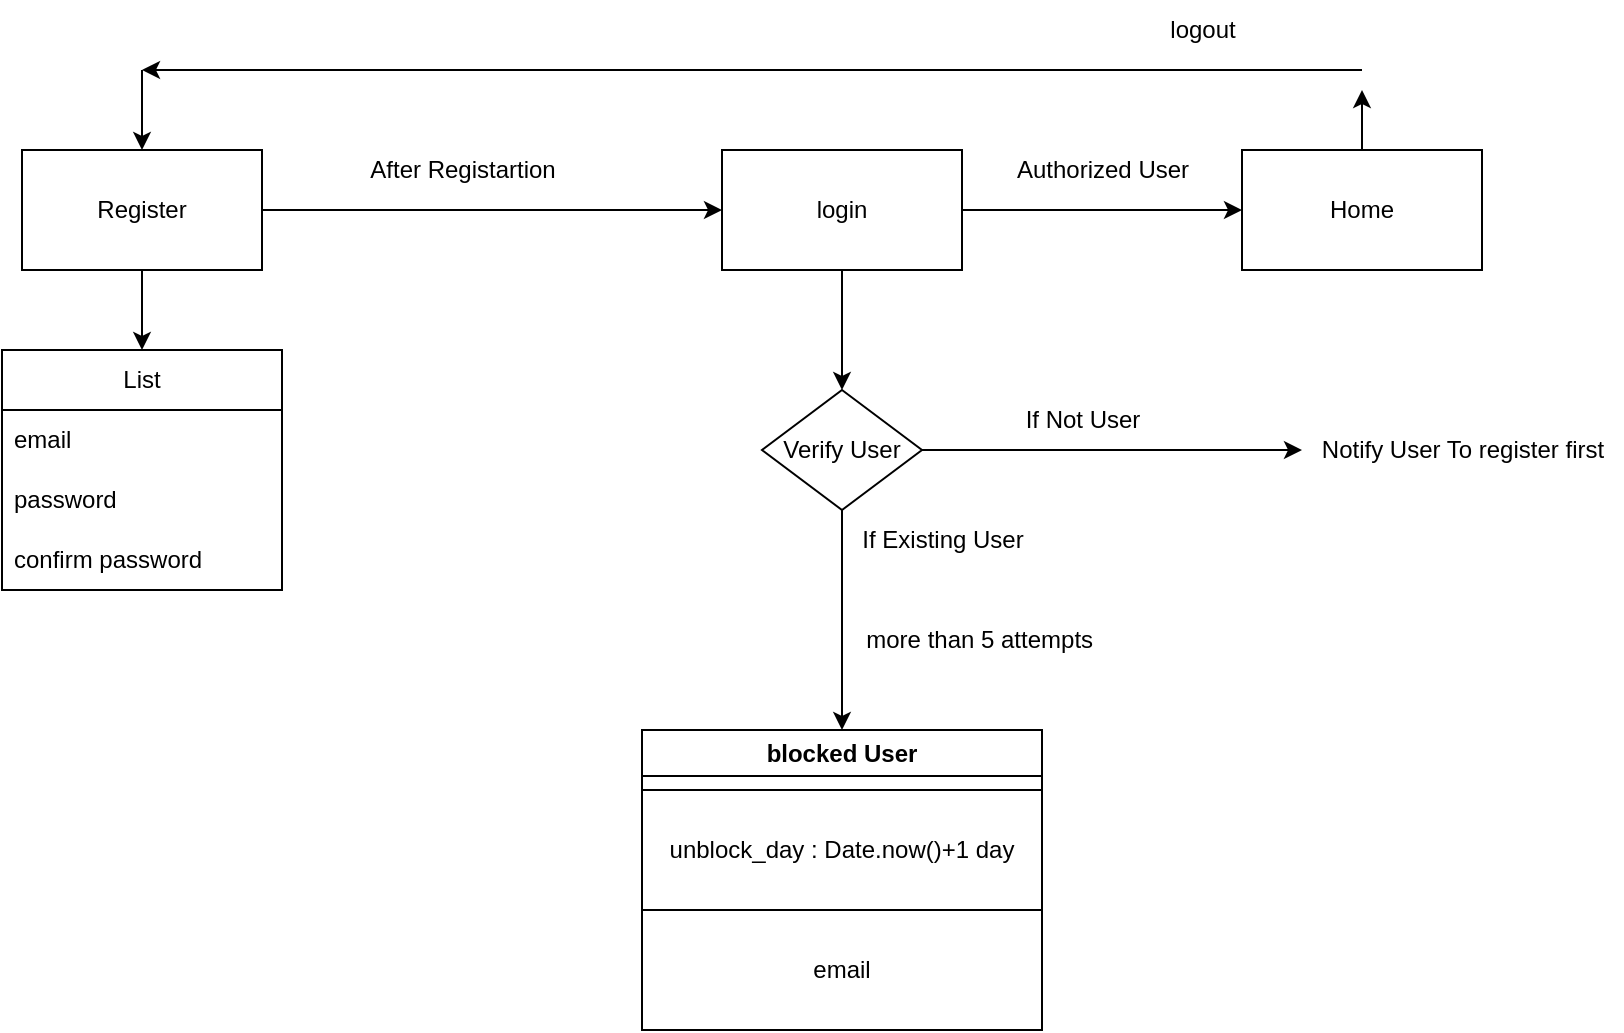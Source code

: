 <mxfile>
    <diagram id="1xF1CaLl7en_m4YkkqvL" name="Page-1">
        <mxGraphModel dx="496" dy="1294" grid="1" gridSize="10" guides="1" tooltips="1" connect="1" arrows="1" fold="1" page="1" pageScale="1" pageWidth="850" pageHeight="1100" math="0" shadow="0">
            <root>
                <mxCell id="0"/>
                <mxCell id="1" parent="0"/>
                <mxCell id="12" style="edgeStyle=none;html=1;" parent="1" source="2" edge="1">
                    <mxGeometry relative="1" as="geometry">
                        <mxPoint x="670" y="70" as="targetPoint"/>
                    </mxGeometry>
                </mxCell>
                <mxCell id="19" style="edgeStyle=none;html=1;" parent="1" source="2" edge="1">
                    <mxGeometry relative="1" as="geometry">
                        <mxPoint x="470" y="160" as="targetPoint"/>
                    </mxGeometry>
                </mxCell>
                <mxCell id="2" value="login" style="whiteSpace=wrap;html=1;" parent="1" vertex="1">
                    <mxGeometry x="410" y="40" width="120" height="60" as="geometry"/>
                </mxCell>
                <mxCell id="4" style="edgeStyle=none;html=1;entryX=0;entryY=0.5;entryDx=0;entryDy=0;" parent="1" source="3" target="2" edge="1">
                    <mxGeometry relative="1" as="geometry">
                        <mxPoint x="270" y="70" as="targetPoint"/>
                    </mxGeometry>
                </mxCell>
                <mxCell id="6" style="edgeStyle=none;html=1;" parent="1" source="3" edge="1">
                    <mxGeometry relative="1" as="geometry">
                        <mxPoint x="120" y="140" as="targetPoint"/>
                    </mxGeometry>
                </mxCell>
                <mxCell id="3" value="Register" style="whiteSpace=wrap;html=1;" parent="1" vertex="1">
                    <mxGeometry x="60" y="40" width="120" height="60" as="geometry"/>
                </mxCell>
                <mxCell id="5" value="After Registartion" style="text;html=1;align=center;verticalAlign=middle;resizable=0;points=[];autosize=1;strokeColor=none;fillColor=none;" parent="1" vertex="1">
                    <mxGeometry x="220" y="35" width="120" height="30" as="geometry"/>
                </mxCell>
                <mxCell id="8" value="List" style="swimlane;fontStyle=0;childLayout=stackLayout;horizontal=1;startSize=30;horizontalStack=0;resizeParent=1;resizeParentMax=0;resizeLast=0;collapsible=1;marginBottom=0;whiteSpace=wrap;html=1;" parent="1" vertex="1">
                    <mxGeometry x="50" y="140" width="140" height="120" as="geometry"/>
                </mxCell>
                <mxCell id="9" value="email" style="text;strokeColor=none;fillColor=none;align=left;verticalAlign=middle;spacingLeft=4;spacingRight=4;overflow=hidden;points=[[0,0.5],[1,0.5]];portConstraint=eastwest;rotatable=0;whiteSpace=wrap;html=1;" parent="8" vertex="1">
                    <mxGeometry y="30" width="140" height="30" as="geometry"/>
                </mxCell>
                <mxCell id="10" value="password" style="text;strokeColor=none;fillColor=none;align=left;verticalAlign=middle;spacingLeft=4;spacingRight=4;overflow=hidden;points=[[0,0.5],[1,0.5]];portConstraint=eastwest;rotatable=0;whiteSpace=wrap;html=1;" parent="8" vertex="1">
                    <mxGeometry y="60" width="140" height="30" as="geometry"/>
                </mxCell>
                <mxCell id="11" value="confirm password" style="text;strokeColor=none;fillColor=none;align=left;verticalAlign=middle;spacingLeft=4;spacingRight=4;overflow=hidden;points=[[0,0.5],[1,0.5]];portConstraint=eastwest;rotatable=0;whiteSpace=wrap;html=1;" parent="8" vertex="1">
                    <mxGeometry y="90" width="140" height="30" as="geometry"/>
                </mxCell>
                <mxCell id="13" value="Authorized User" style="text;html=1;align=center;verticalAlign=middle;resizable=0;points=[];autosize=1;strokeColor=none;fillColor=none;" parent="1" vertex="1">
                    <mxGeometry x="545" y="35" width="110" height="30" as="geometry"/>
                </mxCell>
                <mxCell id="15" style="edgeStyle=none;html=1;" parent="1" source="14" edge="1">
                    <mxGeometry relative="1" as="geometry">
                        <mxPoint x="730" y="10" as="targetPoint"/>
                    </mxGeometry>
                </mxCell>
                <mxCell id="14" value="Home" style="whiteSpace=wrap;html=1;" parent="1" vertex="1">
                    <mxGeometry x="670" y="40" width="120" height="60" as="geometry"/>
                </mxCell>
                <mxCell id="16" value="" style="endArrow=classic;html=1;" parent="1" edge="1">
                    <mxGeometry width="50" height="50" relative="1" as="geometry">
                        <mxPoint x="730" as="sourcePoint"/>
                        <mxPoint x="120" as="targetPoint"/>
                    </mxGeometry>
                </mxCell>
                <mxCell id="17" value="" style="endArrow=classic;html=1;entryX=0.5;entryY=0;entryDx=0;entryDy=0;" parent="1" target="3" edge="1">
                    <mxGeometry width="50" height="50" relative="1" as="geometry">
                        <mxPoint x="120" as="sourcePoint"/>
                        <mxPoint x="310" y="130" as="targetPoint"/>
                    </mxGeometry>
                </mxCell>
                <mxCell id="18" value="logout" style="text;html=1;align=center;verticalAlign=middle;resizable=0;points=[];autosize=1;strokeColor=none;fillColor=none;" parent="1" vertex="1">
                    <mxGeometry x="620" y="-35" width="60" height="30" as="geometry"/>
                </mxCell>
                <mxCell id="20" value="blocked User" style="swimlane;whiteSpace=wrap;html=1;" parent="1" vertex="1">
                    <mxGeometry x="370" y="330" width="200" height="150" as="geometry"/>
                </mxCell>
                <mxCell id="23" value="unblock_day : Date.now()+1 day" style="whiteSpace=wrap;html=1;" parent="20" vertex="1">
                    <mxGeometry y="30" width="200" height="60" as="geometry"/>
                </mxCell>
                <mxCell id="24" value="email" style="whiteSpace=wrap;html=1;" parent="20" vertex="1">
                    <mxGeometry y="90" width="200" height="60" as="geometry"/>
                </mxCell>
                <mxCell id="26" style="edgeStyle=none;html=1;exitX=0.5;exitY=1;exitDx=0;exitDy=0;entryX=0.5;entryY=0;entryDx=0;entryDy=0;" parent="1" source="25" target="20" edge="1">
                    <mxGeometry relative="1" as="geometry"/>
                </mxCell>
                <mxCell id="27" style="edgeStyle=none;html=1;exitX=1;exitY=0.5;exitDx=0;exitDy=0;" parent="1" source="25" edge="1">
                    <mxGeometry relative="1" as="geometry">
                        <mxPoint x="700" y="190" as="targetPoint"/>
                    </mxGeometry>
                </mxCell>
                <mxCell id="25" value="Verify User" style="rhombus;whiteSpace=wrap;html=1;" parent="1" vertex="1">
                    <mxGeometry x="430" y="160" width="80" height="60" as="geometry"/>
                </mxCell>
                <mxCell id="29" value="If Existing User" style="text;html=1;align=center;verticalAlign=middle;resizable=0;points=[];autosize=1;strokeColor=none;fillColor=none;" parent="1" vertex="1">
                    <mxGeometry x="470" y="220" width="100" height="30" as="geometry"/>
                </mxCell>
                <mxCell id="30" value="If Not&amp;nbsp;User" style="text;html=1;align=center;verticalAlign=middle;resizable=0;points=[];autosize=1;strokeColor=none;fillColor=none;" parent="1" vertex="1">
                    <mxGeometry x="550" y="160" width="80" height="30" as="geometry"/>
                </mxCell>
                <mxCell id="31" value="Notify User To register first" style="text;html=1;align=center;verticalAlign=middle;resizable=0;points=[];autosize=1;strokeColor=none;fillColor=none;" parent="1" vertex="1">
                    <mxGeometry x="700" y="175" width="160" height="30" as="geometry"/>
                </mxCell>
                <mxCell id="35" value="more than 5 attempts&amp;nbsp;" style="text;html=1;align=center;verticalAlign=middle;resizable=0;points=[];autosize=1;strokeColor=none;fillColor=none;" parent="1" vertex="1">
                    <mxGeometry x="470" y="270" width="140" height="30" as="geometry"/>
                </mxCell>
            </root>
        </mxGraphModel>
    </diagram>
</mxfile>